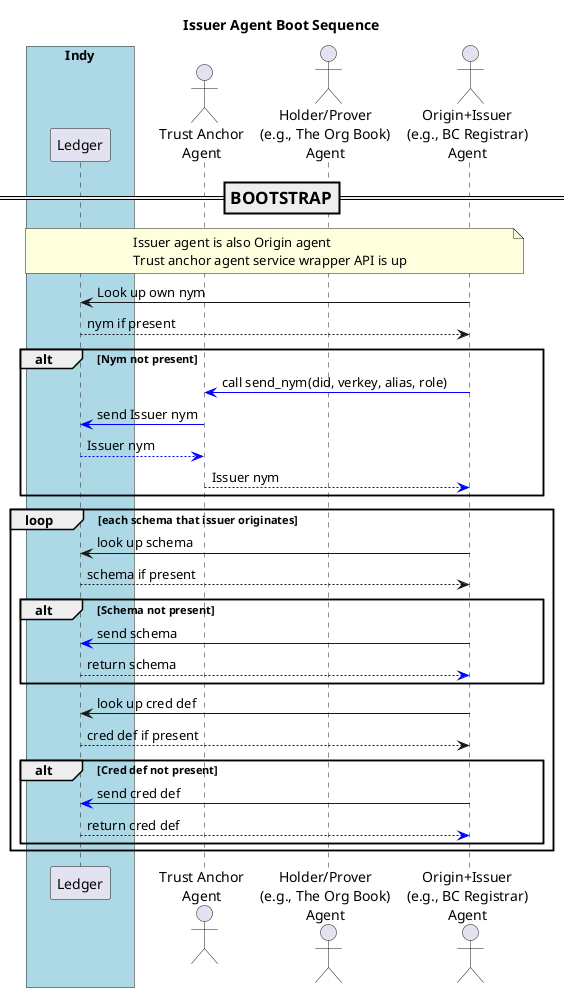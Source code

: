 @startuml
/'
Copyright 2017-2018 Government of Canada - Public Services and Procurement Canada - buyandsell.gc.ca

Licensed under the Apache License, Version 2.0 (the "License");
you may not use this file except in compliance with the License.
You may obtain a copy of the License at

http://www.apache.org/licenses/LICENSE-2.0

Unless required by applicable law or agreed to in writing, software
distributed under the License is distributed on an "AS IS" BASIS,
WITHOUT WARRANTIES OR CONDITIONS OF ANY KIND, either express or implied.
See the License for the specific language governing permissions and
limitations under the License.
'/

skinparam ParticipantPadding 20
skinparam BaloxPadding 20

title Issuer Agent Boot Sequence

box "Indy" #LightBlue
    participant "Ledger" as ledger
endbox
actor "Trust Anchor\nAgent" as tag
actor "Holder/Prover\n(e.g., The Org Book)\nAgent" as obag
actor "Origin+Issuer\n(e.g., BC Registrar)\nAgent" as bcrag

=== BOOTSTRAP ==
note over ledger, bcrag
Issuer agent is also Origin agent
Trust anchor agent service wrapper API is up
endnote

bcrag -> ledger: Look up own nym
ledger --> bcrag: nym if present
alt Nym not present
    bcrag -[#blue]> tag: call send_nym(did, verkey, alias, role)
    tag -[#blue]> ledger: send Issuer nym
    ledger --[#blue]> tag: Issuer nym
    tag --[#blue]> bcrag: Issuer nym
end

loop each schema that issuer originates
    bcrag -> ledger: look up schema
    ledger --> bcrag: schema if present
    alt Schema not present
        bcrag -[#blue]> ledger: send schema
        ledger --[#blue]> bcrag: return schema
    end

    bcrag -> ledger: look up cred def
    ledger --> bcrag: cred def if present
    alt Cred def not present
        bcrag -[#blue]> ledger: send cred def
        ledger -[#blue]-> bcrag: return cred def
    end
end

@enduml
